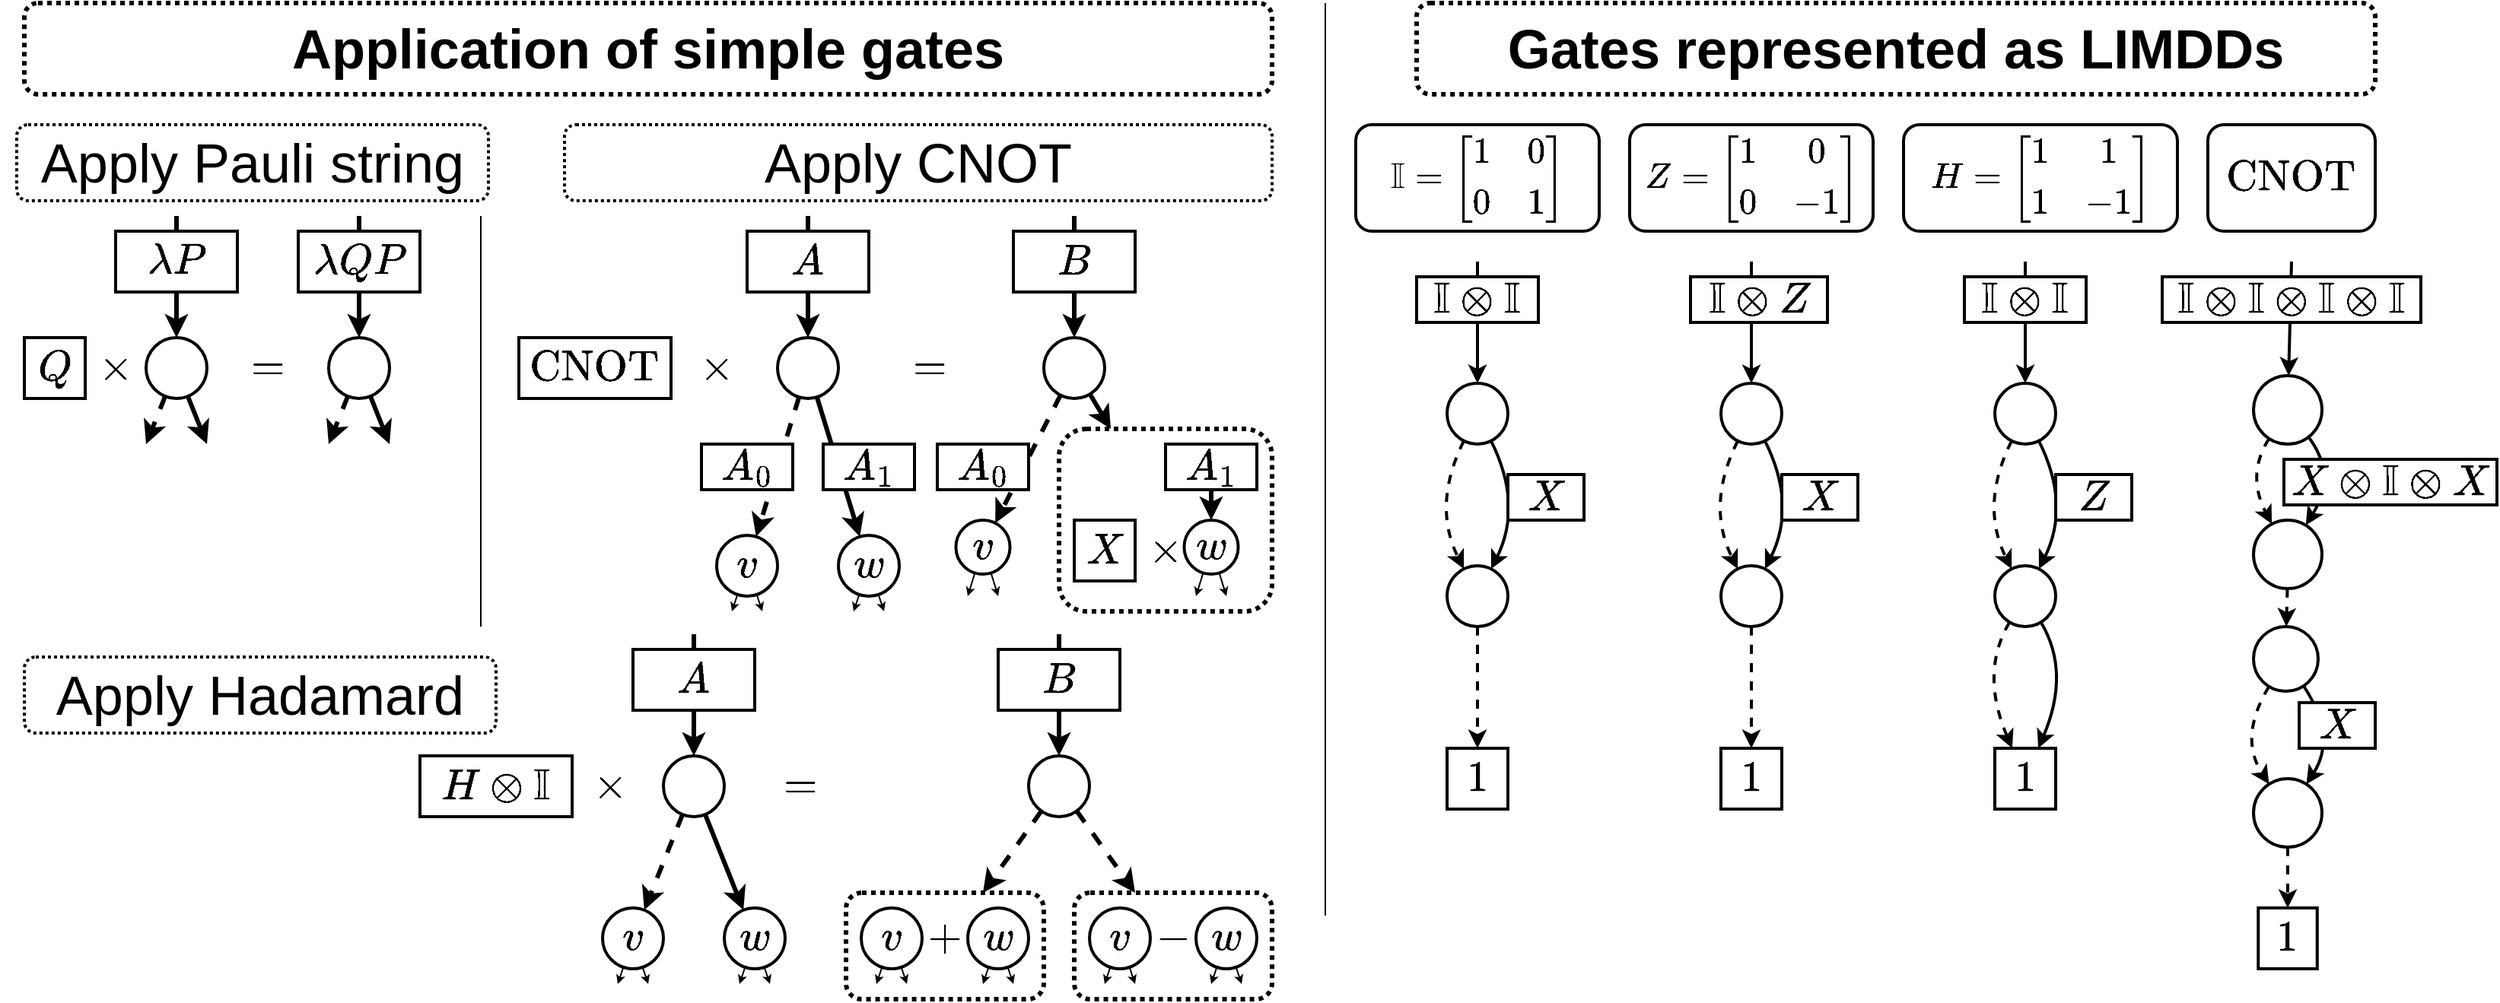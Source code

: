 <mxfile version="19.0.3" type="device"><diagram id="a161JeRFnamg2Ydr4MxZ" name="Page-1"><mxGraphModel dx="3105" dy="1350" grid="1" gridSize="10" guides="1" tooltips="1" connect="1" arrows="1" fold="1" page="1" pageScale="1" pageWidth="850" pageHeight="1100" math="1" shadow="0"><root><mxCell id="0"/><mxCell id="1" parent="0"/><mxCell id="9ino--YzAK_XSMMh9iYA-70" value="" style="rounded=1;whiteSpace=wrap;html=1;fontSize=24;strokeWidth=3;dashed=1;dashPattern=1 1;fillColor=none;" parent="1" vertex="1"><mxGeometry x="-105" y="715" width="130" height="70" as="geometry"/></mxCell><mxCell id="9ino--YzAK_XSMMh9iYA-67" value="" style="rounded=1;whiteSpace=wrap;html=1;fontSize=24;strokeWidth=3;dashed=1;dashPattern=1 1;fillColor=none;" parent="1" vertex="1"><mxGeometry x="-255" y="715" width="130" height="70" as="geometry"/></mxCell><mxCell id="TLW3vpWcBa8AOrVq1zEX-4" style="orthogonalLoop=1;jettySize=auto;html=1;fontSize=24;strokeWidth=2;dashed=1;curved=1;" parent="1" source="TLW3vpWcBa8AOrVq1zEX-1" target="TLW3vpWcBa8AOrVq1zEX-2" edge="1"><mxGeometry relative="1" as="geometry"><Array as="points"><mxPoint x="130" y="460"/></Array></mxGeometry></mxCell><mxCell id="TLW3vpWcBa8AOrVq1zEX-6" style="edgeStyle=none;curved=1;orthogonalLoop=1;jettySize=auto;html=1;fontSize=24;strokeWidth=2;" parent="1" source="TLW3vpWcBa8AOrVq1zEX-1" target="TLW3vpWcBa8AOrVq1zEX-2" edge="1"><mxGeometry relative="1" as="geometry"><Array as="points"><mxPoint x="190" y="460"/></Array></mxGeometry></mxCell><mxCell id="TLW3vpWcBa8AOrVq1zEX-31" style="edgeStyle=none;curved=1;orthogonalLoop=1;jettySize=auto;html=1;fontSize=24;strokeWidth=2;startArrow=classic;startFill=1;endArrow=none;endFill=0;" parent="1" source="TLW3vpWcBa8AOrVq1zEX-1" edge="1"><mxGeometry relative="1" as="geometry"><mxPoint x="160" y="300" as="targetPoint"/></mxGeometry></mxCell><mxCell id="TLW3vpWcBa8AOrVq1zEX-1" value="" style="ellipse;whiteSpace=wrap;html=1;aspect=fixed;strokeWidth=2;" parent="1" vertex="1"><mxGeometry x="140" y="380" width="40" height="40" as="geometry"/></mxCell><mxCell id="TLW3vpWcBa8AOrVq1zEX-5" style="edgeStyle=none;curved=1;orthogonalLoop=1;jettySize=auto;html=1;dashed=1;fontSize=24;strokeWidth=2;" parent="1" source="TLW3vpWcBa8AOrVq1zEX-2" target="TLW3vpWcBa8AOrVq1zEX-3" edge="1"><mxGeometry relative="1" as="geometry"/></mxCell><mxCell id="TLW3vpWcBa8AOrVq1zEX-2" value="" style="ellipse;whiteSpace=wrap;html=1;aspect=fixed;strokeWidth=2;" parent="1" vertex="1"><mxGeometry x="140" y="500" width="40" height="40" as="geometry"/></mxCell><mxCell id="TLW3vpWcBa8AOrVq1zEX-3" value="$$1$$" style="rounded=0;whiteSpace=wrap;html=1;strokeWidth=2;fontSize=24;" parent="1" vertex="1"><mxGeometry x="140" y="620" width="40" height="40" as="geometry"/></mxCell><mxCell id="TLW3vpWcBa8AOrVq1zEX-7" value="$$\mathbb I=\begin{bmatrix}1 &amp;amp; 0 \\ 0 &amp;amp; 1\end{bmatrix}$$" style="rounded=1;whiteSpace=wrap;html=1;fontSize=20;strokeWidth=2;" parent="1" vertex="1"><mxGeometry x="80" y="210" width="160" height="70" as="geometry"/></mxCell><mxCell id="TLW3vpWcBa8AOrVq1zEX-8" style="orthogonalLoop=1;jettySize=auto;html=1;fontSize=24;strokeWidth=2;dashed=1;curved=1;" parent="1" source="TLW3vpWcBa8AOrVq1zEX-10" target="TLW3vpWcBa8AOrVq1zEX-12" edge="1"><mxGeometry relative="1" as="geometry"><Array as="points"><mxPoint x="310" y="460"/></Array></mxGeometry></mxCell><mxCell id="TLW3vpWcBa8AOrVq1zEX-9" style="edgeStyle=none;curved=1;orthogonalLoop=1;jettySize=auto;html=1;fontSize=24;strokeWidth=2;" parent="1" source="TLW3vpWcBa8AOrVq1zEX-10" target="TLW3vpWcBa8AOrVq1zEX-12" edge="1"><mxGeometry relative="1" as="geometry"><Array as="points"><mxPoint x="370" y="460"/></Array></mxGeometry></mxCell><mxCell id="TLW3vpWcBa8AOrVq1zEX-30" style="edgeStyle=none;curved=1;orthogonalLoop=1;jettySize=auto;html=1;fontSize=24;strokeWidth=2;startArrow=classic;startFill=1;endArrow=none;endFill=0;" parent="1" source="TLW3vpWcBa8AOrVq1zEX-10" edge="1"><mxGeometry relative="1" as="geometry"><mxPoint x="340" y="300" as="targetPoint"/></mxGeometry></mxCell><mxCell id="TLW3vpWcBa8AOrVq1zEX-10" value="" style="ellipse;whiteSpace=wrap;html=1;aspect=fixed;strokeWidth=2;" parent="1" vertex="1"><mxGeometry x="320" y="380" width="40" height="40" as="geometry"/></mxCell><mxCell id="TLW3vpWcBa8AOrVq1zEX-11" style="edgeStyle=none;curved=1;orthogonalLoop=1;jettySize=auto;html=1;dashed=1;fontSize=24;strokeWidth=2;" parent="1" source="TLW3vpWcBa8AOrVq1zEX-12" target="TLW3vpWcBa8AOrVq1zEX-13" edge="1"><mxGeometry relative="1" as="geometry"/></mxCell><mxCell id="TLW3vpWcBa8AOrVq1zEX-12" value="" style="ellipse;whiteSpace=wrap;html=1;aspect=fixed;strokeWidth=2;" parent="1" vertex="1"><mxGeometry x="320" y="500" width="40" height="40" as="geometry"/></mxCell><mxCell id="TLW3vpWcBa8AOrVq1zEX-13" value="$$1$$" style="rounded=0;whiteSpace=wrap;html=1;strokeWidth=2;fontSize=24;" parent="1" vertex="1"><mxGeometry x="320" y="620" width="40" height="40" as="geometry"/></mxCell><mxCell id="TLW3vpWcBa8AOrVq1zEX-14" value="$$Z=\begin{bmatrix}1 &amp;amp; 0 \\ 0 &amp;amp; -1\end{bmatrix}$$" style="rounded=1;whiteSpace=wrap;html=1;fontSize=20;strokeWidth=2;" parent="1" vertex="1"><mxGeometry x="260" y="210" width="160" height="70" as="geometry"/></mxCell><mxCell id="TLW3vpWcBa8AOrVq1zEX-22" style="edgeStyle=none;curved=1;orthogonalLoop=1;jettySize=auto;html=1;fontSize=24;strokeWidth=2;dashed=1;" parent="1" source="TLW3vpWcBa8AOrVq1zEX-15" target="TLW3vpWcBa8AOrVq1zEX-16" edge="1"><mxGeometry relative="1" as="geometry"><Array as="points"><mxPoint x="665" y="440"/></Array></mxGeometry></mxCell><mxCell id="TLW3vpWcBa8AOrVq1zEX-28" style="edgeStyle=none;curved=1;orthogonalLoop=1;jettySize=auto;html=1;fontSize=24;strokeWidth=2;" parent="1" source="TLW3vpWcBa8AOrVq1zEX-15" target="TLW3vpWcBa8AOrVq1zEX-16" edge="1"><mxGeometry relative="1" as="geometry"><mxPoint x="729.615" y="483.077" as="targetPoint"/><Array as="points"><mxPoint x="725" y="440"/></Array></mxGeometry></mxCell><mxCell id="TLW3vpWcBa8AOrVq1zEX-29" style="edgeStyle=none;curved=1;orthogonalLoop=1;jettySize=auto;html=1;fontSize=24;strokeWidth=2;startArrow=classic;startFill=1;endArrow=none;endFill=0;" parent="1" source="TLW3vpWcBa8AOrVq1zEX-15" edge="1"><mxGeometry relative="1" as="geometry"><mxPoint x="695" y="300" as="targetPoint"/></mxGeometry></mxCell><mxCell id="TLW3vpWcBa8AOrVq1zEX-15" value="" style="ellipse;whiteSpace=wrap;html=1;aspect=fixed;strokeWidth=2;" parent="1" vertex="1"><mxGeometry x="670" y="375" width="45" height="45" as="geometry"/></mxCell><mxCell id="TLW3vpWcBa8AOrVq1zEX-23" style="edgeStyle=none;curved=1;orthogonalLoop=1;jettySize=auto;html=1;fontSize=24;strokeWidth=2;dashed=1;" parent="1" source="TLW3vpWcBa8AOrVq1zEX-16" target="TLW3vpWcBa8AOrVq1zEX-18" edge="1"><mxGeometry relative="1" as="geometry"/></mxCell><mxCell id="TLW3vpWcBa8AOrVq1zEX-16" value="" style="ellipse;whiteSpace=wrap;html=1;aspect=fixed;strokeWidth=2;" parent="1" vertex="1"><mxGeometry x="670" y="470" width="45" height="45" as="geometry"/></mxCell><mxCell id="TLW3vpWcBa8AOrVq1zEX-24" style="edgeStyle=none;curved=1;orthogonalLoop=1;jettySize=auto;html=1;fontSize=24;strokeWidth=2;" parent="1" source="TLW3vpWcBa8AOrVq1zEX-18" target="TLW3vpWcBa8AOrVq1zEX-20" edge="1"><mxGeometry relative="1" as="geometry"><Array as="points"><mxPoint x="725" y="612.5"/></Array></mxGeometry></mxCell><mxCell id="TLW3vpWcBa8AOrVq1zEX-32" style="edgeStyle=none;curved=1;orthogonalLoop=1;jettySize=auto;html=1;dashed=1;fontSize=24;strokeWidth=2;" parent="1" source="TLW3vpWcBa8AOrVq1zEX-18" target="TLW3vpWcBa8AOrVq1zEX-20" edge="1"><mxGeometry relative="1" as="geometry"><Array as="points"><mxPoint x="660" y="612.5"/></Array></mxGeometry></mxCell><mxCell id="TLW3vpWcBa8AOrVq1zEX-18" value="" style="ellipse;whiteSpace=wrap;html=1;aspect=fixed;strokeWidth=2;" parent="1" vertex="1"><mxGeometry x="670" y="540" width="42.5" height="42.5" as="geometry"/></mxCell><mxCell id="TLW3vpWcBa8AOrVq1zEX-26" style="edgeStyle=none;curved=1;orthogonalLoop=1;jettySize=auto;html=1;fontSize=24;strokeWidth=2;dashed=1;" parent="1" source="TLW3vpWcBa8AOrVq1zEX-20" target="TLW3vpWcBa8AOrVq1zEX-21" edge="1"><mxGeometry relative="1" as="geometry"/></mxCell><mxCell id="TLW3vpWcBa8AOrVq1zEX-20" value="" style="ellipse;whiteSpace=wrap;html=1;aspect=fixed;strokeWidth=2;" parent="1" vertex="1"><mxGeometry x="670" y="640" width="45" height="45" as="geometry"/></mxCell><mxCell id="TLW3vpWcBa8AOrVq1zEX-21" value="$$1$$" style="rounded=0;whiteSpace=wrap;html=1;strokeWidth=2;fontSize=24;" parent="1" vertex="1"><mxGeometry x="673.13" y="725" width="38.75" height="40" as="geometry"/></mxCell><mxCell id="TLW3vpWcBa8AOrVq1zEX-34" style="orthogonalLoop=1;jettySize=auto;html=1;fontSize=24;strokeWidth=2;dashed=1;curved=1;" parent="1" source="TLW3vpWcBa8AOrVq1zEX-37" target="TLW3vpWcBa8AOrVq1zEX-39" edge="1"><mxGeometry relative="1" as="geometry"><Array as="points"><mxPoint x="490" y="460"/></Array></mxGeometry></mxCell><mxCell id="TLW3vpWcBa8AOrVq1zEX-35" style="edgeStyle=none;curved=1;orthogonalLoop=1;jettySize=auto;html=1;fontSize=24;strokeWidth=2;" parent="1" source="TLW3vpWcBa8AOrVq1zEX-37" target="TLW3vpWcBa8AOrVq1zEX-39" edge="1"><mxGeometry relative="1" as="geometry"><Array as="points"><mxPoint x="550" y="460"/></Array></mxGeometry></mxCell><mxCell id="TLW3vpWcBa8AOrVq1zEX-36" style="edgeStyle=none;curved=1;orthogonalLoop=1;jettySize=auto;html=1;fontSize=24;strokeWidth=2;startArrow=classic;startFill=1;endArrow=none;endFill=0;" parent="1" source="TLW3vpWcBa8AOrVq1zEX-37" edge="1"><mxGeometry relative="1" as="geometry"><mxPoint x="520" y="300" as="targetPoint"/></mxGeometry></mxCell><mxCell id="TLW3vpWcBa8AOrVq1zEX-37" value="" style="ellipse;whiteSpace=wrap;html=1;aspect=fixed;strokeWidth=2;" parent="1" vertex="1"><mxGeometry x="500" y="380" width="40" height="40" as="geometry"/></mxCell><mxCell id="TLW3vpWcBa8AOrVq1zEX-38" style="edgeStyle=none;curved=1;orthogonalLoop=1;jettySize=auto;html=1;dashed=1;fontSize=24;strokeWidth=2;" parent="1" source="TLW3vpWcBa8AOrVq1zEX-39" target="TLW3vpWcBa8AOrVq1zEX-40" edge="1"><mxGeometry relative="1" as="geometry"><Array as="points"><mxPoint x="490" y="570"/></Array></mxGeometry></mxCell><mxCell id="TLW3vpWcBa8AOrVq1zEX-42" style="edgeStyle=none;curved=1;orthogonalLoop=1;jettySize=auto;html=1;fontSize=24;strokeWidth=2;" parent="1" source="TLW3vpWcBa8AOrVq1zEX-39" target="TLW3vpWcBa8AOrVq1zEX-40" edge="1"><mxGeometry relative="1" as="geometry"><Array as="points"><mxPoint x="550" y="570"/></Array></mxGeometry></mxCell><mxCell id="TLW3vpWcBa8AOrVq1zEX-39" value="" style="ellipse;whiteSpace=wrap;html=1;aspect=fixed;strokeWidth=2;" parent="1" vertex="1"><mxGeometry x="500" y="500" width="40" height="40" as="geometry"/></mxCell><mxCell id="TLW3vpWcBa8AOrVq1zEX-40" value="$$1$$" style="rounded=0;whiteSpace=wrap;html=1;strokeWidth=2;fontSize=24;" parent="1" vertex="1"><mxGeometry x="500" y="620" width="40" height="40" as="geometry"/></mxCell><mxCell id="TLW3vpWcBa8AOrVq1zEX-41" value="$$H=\begin{bmatrix}1 &amp;amp; 1 \\ 1 &amp;amp; -1\end{bmatrix}$$" style="rounded=1;whiteSpace=wrap;html=1;fontSize=20;strokeWidth=2;" parent="1" vertex="1"><mxGeometry x="440" y="210" width="180" height="70" as="geometry"/></mxCell><mxCell id="TLW3vpWcBa8AOrVq1zEX-43" value="$$Z$$" style="rounded=0;whiteSpace=wrap;html=1;fontSize=24;strokeWidth=2;" parent="1" vertex="1"><mxGeometry x="540" y="440" width="50" height="30" as="geometry"/></mxCell><mxCell id="TLW3vpWcBa8AOrVq1zEX-44" value="$$\mathbb I\otimes Z$$" style="rounded=0;whiteSpace=wrap;html=1;fontSize=24;strokeWidth=2;" parent="1" vertex="1"><mxGeometry x="300" y="310" width="90" height="30" as="geometry"/></mxCell><mxCell id="TLW3vpWcBa8AOrVq1zEX-45" value="$$\mathbb I\otimes \mathbb I$$" style="rounded=0;whiteSpace=wrap;html=1;fontSize=24;strokeWidth=2;" parent="1" vertex="1"><mxGeometry x="480" y="310" width="80" height="30" as="geometry"/></mxCell><mxCell id="TLW3vpWcBa8AOrVq1zEX-46" value="$$X$$" style="rounded=0;whiteSpace=wrap;html=1;fontSize=24;strokeWidth=2;" parent="1" vertex="1"><mxGeometry x="180" y="440" width="50" height="30" as="geometry"/></mxCell><mxCell id="TLW3vpWcBa8AOrVq1zEX-47" value="$$\mathbb I\otimes \mathbb I$$" style="rounded=0;whiteSpace=wrap;html=1;fontSize=24;strokeWidth=2;" parent="1" vertex="1"><mxGeometry x="120" y="310" width="80" height="30" as="geometry"/></mxCell><mxCell id="TLW3vpWcBa8AOrVq1zEX-49" value="$$\text{CNOT}$$" style="rounded=1;whiteSpace=wrap;html=1;fontSize=24;strokeWidth=2;" parent="1" vertex="1"><mxGeometry x="640" y="210" width="110" height="70" as="geometry"/></mxCell><mxCell id="TLW3vpWcBa8AOrVq1zEX-50" value="$$X$$" style="rounded=0;whiteSpace=wrap;html=1;fontSize=24;strokeWidth=2;" parent="1" vertex="1"><mxGeometry x="360" y="440" width="50" height="30" as="geometry"/></mxCell><mxCell id="TLW3vpWcBa8AOrVq1zEX-54" value="$$X\otimes \mathbb I\otimes X$$" style="rounded=0;whiteSpace=wrap;html=1;fontSize=24;strokeWidth=2;" parent="1" vertex="1"><mxGeometry x="690" y="430" width="140" height="30" as="geometry"/></mxCell><mxCell id="TLW3vpWcBa8AOrVq1zEX-52" value="$$X$$" style="rounded=0;whiteSpace=wrap;html=1;fontSize=24;strokeWidth=2;" parent="1" vertex="1"><mxGeometry x="700" y="590" width="50" height="30" as="geometry"/></mxCell><mxCell id="TLW3vpWcBa8AOrVq1zEX-56" value="$$\mathbb I\otimes \mathbb I\otimes\mathbb I\otimes \mathbb I$$" style="rounded=0;whiteSpace=wrap;html=1;fontSize=24;strokeWidth=2;" parent="1" vertex="1"><mxGeometry x="610" y="310" width="170" height="30" as="geometry"/></mxCell><mxCell id="9ino--YzAK_XSMMh9iYA-3" style="rounded=0;orthogonalLoop=1;jettySize=auto;html=1;dashed=1;strokeWidth=3;" parent="1" source="9ino--YzAK_XSMMh9iYA-1" edge="1"><mxGeometry relative="1" as="geometry"><mxPoint x="-715" y="420" as="targetPoint"/></mxGeometry></mxCell><mxCell id="9ino--YzAK_XSMMh9iYA-4" style="edgeStyle=none;rounded=0;orthogonalLoop=1;jettySize=auto;html=1;strokeWidth=3;" parent="1" source="9ino--YzAK_XSMMh9iYA-1" edge="1"><mxGeometry relative="1" as="geometry"><mxPoint x="-675" y="420" as="targetPoint"/></mxGeometry></mxCell><mxCell id="9ino--YzAK_XSMMh9iYA-11" style="edgeStyle=none;rounded=0;orthogonalLoop=1;jettySize=auto;html=1;fontSize=24;strokeWidth=3;startArrow=classic;startFill=1;endArrow=none;endFill=0;" parent="1" source="9ino--YzAK_XSMMh9iYA-1" edge="1"><mxGeometry relative="1" as="geometry"><mxPoint x="-695" y="270" as="targetPoint"/></mxGeometry></mxCell><mxCell id="9ino--YzAK_XSMMh9iYA-1" value="" style="ellipse;whiteSpace=wrap;html=1;aspect=fixed;strokeWidth=2;" parent="1" vertex="1"><mxGeometry x="-715" y="350" width="40" height="40" as="geometry"/></mxCell><mxCell id="9ino--YzAK_XSMMh9iYA-5" style="rounded=0;orthogonalLoop=1;jettySize=auto;html=1;dashed=1;strokeWidth=3;" parent="1" source="9ino--YzAK_XSMMh9iYA-7" edge="1"><mxGeometry relative="1" as="geometry"><mxPoint x="-595" y="420" as="targetPoint"/></mxGeometry></mxCell><mxCell id="9ino--YzAK_XSMMh9iYA-6" style="edgeStyle=none;rounded=0;orthogonalLoop=1;jettySize=auto;html=1;strokeWidth=3;" parent="1" source="9ino--YzAK_XSMMh9iYA-7" edge="1"><mxGeometry relative="1" as="geometry"><mxPoint x="-555" y="420" as="targetPoint"/></mxGeometry></mxCell><mxCell id="9ino--YzAK_XSMMh9iYA-12" style="edgeStyle=none;rounded=0;orthogonalLoop=1;jettySize=auto;html=1;fontSize=24;strokeWidth=3;startArrow=classic;startFill=1;endArrow=none;endFill=0;" parent="1" source="9ino--YzAK_XSMMh9iYA-7" edge="1"><mxGeometry relative="1" as="geometry"><mxPoint x="-575" y="270" as="targetPoint"/></mxGeometry></mxCell><mxCell id="9ino--YzAK_XSMMh9iYA-7" value="" style="ellipse;whiteSpace=wrap;html=1;aspect=fixed;strokeWidth=2;" parent="1" vertex="1"><mxGeometry x="-595" y="350" width="40" height="40" as="geometry"/></mxCell><mxCell id="9ino--YzAK_XSMMh9iYA-9" value="$$=$$" style="text;html=1;strokeColor=none;fillColor=none;align=center;verticalAlign=middle;whiteSpace=wrap;rounded=0;fontSize=24;" parent="1" vertex="1"><mxGeometry x="-665" y="350" width="60" height="40" as="geometry"/></mxCell><mxCell id="9ino--YzAK_XSMMh9iYA-10" value="$$\times$$" style="text;html=1;strokeColor=none;fillColor=none;align=center;verticalAlign=middle;whiteSpace=wrap;rounded=0;fontSize=24;" parent="1" vertex="1"><mxGeometry x="-755" y="350" width="40" height="40" as="geometry"/></mxCell><mxCell id="9ino--YzAK_XSMMh9iYA-13" value="$$\lambda P$$" style="rounded=0;whiteSpace=wrap;html=1;fontSize=24;strokeWidth=2;" parent="1" vertex="1"><mxGeometry x="-735" y="280" width="80" height="40" as="geometry"/></mxCell><mxCell id="9ino--YzAK_XSMMh9iYA-14" value="$$\lambda QP$$" style="rounded=0;whiteSpace=wrap;html=1;fontSize=24;strokeWidth=2;" parent="1" vertex="1"><mxGeometry x="-615" y="280" width="80" height="40" as="geometry"/></mxCell><mxCell id="9ino--YzAK_XSMMh9iYA-15" value="$$Q$$" style="rounded=0;whiteSpace=wrap;html=1;fontSize=24;strokeWidth=2;" parent="1" vertex="1"><mxGeometry x="-795" y="350" width="40" height="40" as="geometry"/></mxCell><mxCell id="9ino--YzAK_XSMMh9iYA-17" value="$$H\otimes\mathbb I$$" style="rounded=0;whiteSpace=wrap;html=1;fontSize=24;strokeWidth=2;" parent="1" vertex="1"><mxGeometry x="-535" y="625" width="100" height="40" as="geometry"/></mxCell><mxCell id="9ino--YzAK_XSMMh9iYA-18" value="$$\times$$" style="text;html=1;strokeColor=none;fillColor=none;align=center;verticalAlign=middle;whiteSpace=wrap;rounded=0;fontSize=24;" parent="1" vertex="1"><mxGeometry x="-435" y="625" width="50" height="40" as="geometry"/></mxCell><mxCell id="9ino--YzAK_XSMMh9iYA-19" style="rounded=0;orthogonalLoop=1;jettySize=auto;html=1;dashed=1;strokeWidth=3;" parent="1" source="9ino--YzAK_XSMMh9iYA-22" target="9ino--YzAK_XSMMh9iYA-61" edge="1"><mxGeometry relative="1" as="geometry"><mxPoint x="-405" y="745" as="targetPoint"/></mxGeometry></mxCell><mxCell id="9ino--YzAK_XSMMh9iYA-20" style="edgeStyle=none;rounded=0;orthogonalLoop=1;jettySize=auto;html=1;strokeWidth=3;" parent="1" source="9ino--YzAK_XSMMh9iYA-22" target="9ino--YzAK_XSMMh9iYA-62" edge="1"><mxGeometry relative="1" as="geometry"><mxPoint x="-325" y="725" as="targetPoint"/></mxGeometry></mxCell><mxCell id="9ino--YzAK_XSMMh9iYA-21" style="edgeStyle=none;rounded=0;orthogonalLoop=1;jettySize=auto;html=1;fontSize=24;strokeWidth=3;startArrow=none;startFill=1;endArrow=none;endFill=0;" parent="1" source="9ino--YzAK_XSMMh9iYA-23" edge="1"><mxGeometry relative="1" as="geometry"><mxPoint x="-355" y="545" as="targetPoint"/></mxGeometry></mxCell><mxCell id="9ino--YzAK_XSMMh9iYA-22" value="" style="ellipse;whiteSpace=wrap;html=1;aspect=fixed;strokeWidth=2;" parent="1" vertex="1"><mxGeometry x="-375" y="625" width="40" height="40" as="geometry"/></mxCell><mxCell id="9ino--YzAK_XSMMh9iYA-24" value="$$=$$" style="text;html=1;strokeColor=none;fillColor=none;align=center;verticalAlign=middle;whiteSpace=wrap;rounded=0;fontSize=24;" parent="1" vertex="1"><mxGeometry x="-315" y="625" width="60" height="40" as="geometry"/></mxCell><mxCell id="9ino--YzAK_XSMMh9iYA-71" style="edgeStyle=none;rounded=0;orthogonalLoop=1;jettySize=auto;html=1;dashed=1;fontSize=24;startArrow=none;startFill=0;endArrow=classic;endFill=1;strokeWidth=3;" parent="1" source="9ino--YzAK_XSMMh9iYA-25" target="9ino--YzAK_XSMMh9iYA-67" edge="1"><mxGeometry relative="1" as="geometry"/></mxCell><mxCell id="9ino--YzAK_XSMMh9iYA-72" style="edgeStyle=none;rounded=0;orthogonalLoop=1;jettySize=auto;html=1;dashed=1;fontSize=24;startArrow=none;startFill=0;endArrow=classic;endFill=1;strokeWidth=3;" parent="1" source="9ino--YzAK_XSMMh9iYA-25" target="9ino--YzAK_XSMMh9iYA-70" edge="1"><mxGeometry relative="1" as="geometry"/></mxCell><mxCell id="9ino--YzAK_XSMMh9iYA-80" style="edgeStyle=none;rounded=0;orthogonalLoop=1;jettySize=auto;html=1;fontSize=24;startArrow=classic;startFill=1;endArrow=none;endFill=0;strokeWidth=3;" parent="1" source="9ino--YzAK_XSMMh9iYA-25" edge="1"><mxGeometry relative="1" as="geometry"><mxPoint x="-115" y="545" as="targetPoint"/></mxGeometry></mxCell><mxCell id="9ino--YzAK_XSMMh9iYA-25" value="" style="ellipse;whiteSpace=wrap;html=1;aspect=fixed;strokeWidth=2;" parent="1" vertex="1"><mxGeometry x="-135" y="625" width="40" height="40" as="geometry"/></mxCell><mxCell id="9ino--YzAK_XSMMh9iYA-27" style="rounded=0;orthogonalLoop=1;jettySize=auto;html=1;dashed=1;strokeWidth=3;" parent="1" source="9ino--YzAK_XSMMh9iYA-30" target="9ino--YzAK_XSMMh9iYA-34" edge="1"><mxGeometry relative="1" as="geometry"><mxPoint x="-310" y="450" as="targetPoint"/></mxGeometry></mxCell><mxCell id="9ino--YzAK_XSMMh9iYA-28" style="edgeStyle=none;rounded=0;orthogonalLoop=1;jettySize=auto;html=1;strokeWidth=3;" parent="1" source="9ino--YzAK_XSMMh9iYA-30" target="9ino--YzAK_XSMMh9iYA-35" edge="1"><mxGeometry relative="1" as="geometry"><mxPoint x="-250" y="450" as="targetPoint"/></mxGeometry></mxCell><mxCell id="9ino--YzAK_XSMMh9iYA-29" style="edgeStyle=none;rounded=0;orthogonalLoop=1;jettySize=auto;html=1;fontSize=24;strokeWidth=3;startArrow=classic;startFill=1;endArrow=none;endFill=0;" parent="1" source="9ino--YzAK_XSMMh9iYA-30" edge="1"><mxGeometry relative="1" as="geometry"><mxPoint x="-280" y="270" as="targetPoint"/></mxGeometry></mxCell><mxCell id="9ino--YzAK_XSMMh9iYA-30" value="" style="ellipse;whiteSpace=wrap;html=1;aspect=fixed;strokeWidth=2;" parent="1" vertex="1"><mxGeometry x="-300" y="350" width="40" height="40" as="geometry"/></mxCell><mxCell id="9ino--YzAK_XSMMh9iYA-31" value="$$A$$" style="rounded=0;whiteSpace=wrap;html=1;fontSize=24;strokeWidth=2;" parent="1" vertex="1"><mxGeometry x="-320" y="280" width="80" height="40" as="geometry"/></mxCell><mxCell id="9ino--YzAK_XSMMh9iYA-32" value="$$\text{CNOT}$$" style="rounded=0;whiteSpace=wrap;html=1;fontSize=24;strokeWidth=2;" parent="1" vertex="1"><mxGeometry x="-470" y="350" width="100" height="40" as="geometry"/></mxCell><mxCell id="9ino--YzAK_XSMMh9iYA-33" value="$$\times$$" style="text;html=1;strokeColor=none;fillColor=none;align=center;verticalAlign=middle;whiteSpace=wrap;rounded=0;fontSize=24;" parent="1" vertex="1"><mxGeometry x="-370" y="350" width="60" height="40" as="geometry"/></mxCell><mxCell id="9ino--YzAK_XSMMh9iYA-107" style="edgeStyle=none;rounded=0;orthogonalLoop=1;jettySize=auto;html=1;fontSize=24;startArrow=none;startFill=0;endArrow=classic;endFill=1;endSize=3;strokeWidth=1;" parent="1" source="9ino--YzAK_XSMMh9iYA-34" edge="1"><mxGeometry relative="1" as="geometry"><mxPoint x="-330" y="530" as="targetPoint"/></mxGeometry></mxCell><mxCell id="9ino--YzAK_XSMMh9iYA-108" style="edgeStyle=none;rounded=0;orthogonalLoop=1;jettySize=auto;html=1;fontSize=24;startArrow=none;startFill=0;endArrow=classic;endFill=1;endSize=3;strokeWidth=1;" parent="1" source="9ino--YzAK_XSMMh9iYA-34" edge="1"><mxGeometry relative="1" as="geometry"><mxPoint x="-310" y="530" as="targetPoint"/></mxGeometry></mxCell><mxCell id="9ino--YzAK_XSMMh9iYA-34" value="$$v$$" style="ellipse;whiteSpace=wrap;html=1;aspect=fixed;strokeWidth=2;fontSize=24;" parent="1" vertex="1"><mxGeometry x="-340" y="480" width="40" height="40" as="geometry"/></mxCell><mxCell id="9ino--YzAK_XSMMh9iYA-109" style="edgeStyle=none;rounded=0;orthogonalLoop=1;jettySize=auto;html=1;fontSize=24;startArrow=none;startFill=0;endArrow=classic;endFill=1;endSize=3;strokeWidth=1;" parent="1" source="9ino--YzAK_XSMMh9iYA-35" edge="1"><mxGeometry relative="1" as="geometry"><mxPoint x="-250" y="530" as="targetPoint"/></mxGeometry></mxCell><mxCell id="9ino--YzAK_XSMMh9iYA-110" style="edgeStyle=none;rounded=0;orthogonalLoop=1;jettySize=auto;html=1;fontSize=24;startArrow=none;startFill=0;endArrow=classic;endFill=1;endSize=3;strokeWidth=1;" parent="1" source="9ino--YzAK_XSMMh9iYA-35" edge="1"><mxGeometry relative="1" as="geometry"><mxPoint x="-230" y="530" as="targetPoint"/></mxGeometry></mxCell><mxCell id="9ino--YzAK_XSMMh9iYA-35" value="$$w$$" style="ellipse;whiteSpace=wrap;html=1;aspect=fixed;strokeWidth=2;fontSize=24;" parent="1" vertex="1"><mxGeometry x="-260" y="480" width="40" height="40" as="geometry"/></mxCell><mxCell id="9ino--YzAK_XSMMh9iYA-36" value="$$=$$" style="text;html=1;strokeColor=none;fillColor=none;align=center;verticalAlign=middle;whiteSpace=wrap;rounded=0;fontSize=24;" parent="1" vertex="1"><mxGeometry x="-230" y="350" width="60" height="40" as="geometry"/></mxCell><mxCell id="9ino--YzAK_XSMMh9iYA-38" style="edgeStyle=none;rounded=0;orthogonalLoop=1;jettySize=auto;html=1;fontSize=24;strokeWidth=3;startArrow=none;startFill=1;endArrow=none;endFill=0;" parent="1" source="9ino--YzAK_XSMMh9iYA-40" edge="1"><mxGeometry relative="1" as="geometry"><mxPoint x="-105" y="270" as="targetPoint"/></mxGeometry></mxCell><mxCell id="9ino--YzAK_XSMMh9iYA-49" style="edgeStyle=none;orthogonalLoop=1;jettySize=auto;html=1;fontSize=24;startArrow=none;startFill=0;endArrow=classic;endFill=1;strokeWidth=3;dashed=1;curved=1;" parent="1" source="9ino--YzAK_XSMMh9iYA-39" target="9ino--YzAK_XSMMh9iYA-79" edge="1"><mxGeometry relative="1" as="geometry"><mxPoint x="-183.333" y="410" as="targetPoint"/></mxGeometry></mxCell><mxCell id="9ino--YzAK_XSMMh9iYA-56" style="edgeStyle=none;orthogonalLoop=1;jettySize=auto;html=1;fontSize=24;startArrow=none;startFill=0;endArrow=classic;endFill=1;strokeWidth=3;curved=1;" parent="1" source="9ino--YzAK_XSMMh9iYA-39" target="9ino--YzAK_XSMMh9iYA-51" edge="1"><mxGeometry relative="1" as="geometry"/></mxCell><mxCell id="9ino--YzAK_XSMMh9iYA-39" value="" style="ellipse;whiteSpace=wrap;html=1;aspect=fixed;strokeWidth=2;" parent="1" vertex="1"><mxGeometry x="-125" y="350" width="40" height="40" as="geometry"/></mxCell><mxCell id="9ino--YzAK_XSMMh9iYA-51" value="" style="rounded=1;whiteSpace=wrap;html=1;fontSize=24;strokeWidth=3;dashed=1;dashPattern=1 1;fillColor=none;" parent="1" vertex="1"><mxGeometry x="-115" y="410" width="140" height="120" as="geometry"/></mxCell><mxCell id="9ino--YzAK_XSMMh9iYA-57" style="edgeStyle=none;rounded=0;orthogonalLoop=1;jettySize=auto;html=1;dashed=1;fontSize=24;startArrow=classic;startFill=1;endArrow=none;endFill=0;strokeWidth=3;" parent="1" source="9ino--YzAK_XSMMh9iYA-60" edge="1"><mxGeometry relative="1" as="geometry"><mxPoint x="-5" y="460" as="sourcePoint"/><mxPoint x="-15" y="450" as="targetPoint"/></mxGeometry></mxCell><mxCell id="9ino--YzAK_XSMMh9iYA-53" value="$$X$$" style="rounded=0;whiteSpace=wrap;html=1;fontSize=24;strokeWidth=2;" parent="1" vertex="1"><mxGeometry x="-105" y="470" width="40" height="40" as="geometry"/></mxCell><mxCell id="9ino--YzAK_XSMMh9iYA-54" value="$$\times$$" style="text;html=1;strokeColor=none;fillColor=none;align=center;verticalAlign=middle;whiteSpace=wrap;rounded=0;fontSize=24;" parent="1" vertex="1"><mxGeometry x="-65" y="470" width="40" height="40" as="geometry"/></mxCell><mxCell id="9ino--YzAK_XSMMh9iYA-58" value="$$A_1$$" style="rounded=0;whiteSpace=wrap;html=1;fontSize=24;strokeWidth=2;" parent="1" vertex="1"><mxGeometry x="-270" y="420" width="60" height="30" as="geometry"/></mxCell><mxCell id="9ino--YzAK_XSMMh9iYA-59" value="$$A_1$$" style="rounded=0;whiteSpace=wrap;html=1;fontSize=24;strokeWidth=2;" parent="1" vertex="1"><mxGeometry x="-45" y="420" width="60" height="30" as="geometry"/></mxCell><mxCell id="9ino--YzAK_XSMMh9iYA-92" style="edgeStyle=none;rounded=0;orthogonalLoop=1;jettySize=auto;html=1;fontSize=24;startArrow=none;startFill=0;endArrow=classic;endFill=1;endSize=3;strokeWidth=1;" parent="1" source="9ino--YzAK_XSMMh9iYA-60" edge="1"><mxGeometry relative="1" as="geometry"><mxPoint x="-25" y="520" as="targetPoint"/></mxGeometry></mxCell><mxCell id="9ino--YzAK_XSMMh9iYA-93" style="edgeStyle=none;rounded=0;orthogonalLoop=1;jettySize=auto;html=1;fontSize=24;startArrow=none;startFill=0;endArrow=classic;endFill=1;endSize=3;strokeWidth=1;" parent="1" source="9ino--YzAK_XSMMh9iYA-60" edge="1"><mxGeometry relative="1" as="geometry"><mxPoint x="-5" y="520" as="targetPoint"/></mxGeometry></mxCell><mxCell id="9ino--YzAK_XSMMh9iYA-60" value="$$w$$" style="ellipse;whiteSpace=wrap;html=1;aspect=fixed;strokeWidth=2;fontSize=24;" parent="1" vertex="1"><mxGeometry x="-32.78" y="470" width="35.56" height="35.56" as="geometry"/></mxCell><mxCell id="9ino--YzAK_XSMMh9iYA-94" style="edgeStyle=none;rounded=0;orthogonalLoop=1;jettySize=auto;html=1;fontSize=24;startArrow=none;startFill=0;endArrow=classic;endFill=1;endSize=3;strokeWidth=1;" parent="1" source="9ino--YzAK_XSMMh9iYA-61" edge="1"><mxGeometry relative="1" as="geometry"><mxPoint x="-405" y="775" as="targetPoint"/></mxGeometry></mxCell><mxCell id="9ino--YzAK_XSMMh9iYA-95" style="edgeStyle=none;rounded=0;orthogonalLoop=1;jettySize=auto;html=1;fontSize=24;startArrow=none;startFill=0;endArrow=classic;endFill=1;endSize=3;strokeWidth=1;" parent="1" source="9ino--YzAK_XSMMh9iYA-61" edge="1"><mxGeometry relative="1" as="geometry"><mxPoint x="-385" y="775" as="targetPoint"/></mxGeometry></mxCell><mxCell id="9ino--YzAK_XSMMh9iYA-61" value="$$v$$" style="ellipse;whiteSpace=wrap;html=1;aspect=fixed;strokeWidth=2;fontSize=24;" parent="1" vertex="1"><mxGeometry x="-415" y="725" width="40" height="40" as="geometry"/></mxCell><mxCell id="9ino--YzAK_XSMMh9iYA-96" style="edgeStyle=none;rounded=0;orthogonalLoop=1;jettySize=auto;html=1;fontSize=24;startArrow=none;startFill=0;endArrow=classic;endFill=1;endSize=3;strokeWidth=1;" parent="1" source="9ino--YzAK_XSMMh9iYA-62" edge="1"><mxGeometry relative="1" as="geometry"><mxPoint x="-325" y="775" as="targetPoint"/></mxGeometry></mxCell><mxCell id="9ino--YzAK_XSMMh9iYA-97" style="edgeStyle=none;rounded=0;orthogonalLoop=1;jettySize=auto;html=1;fontSize=24;startArrow=none;startFill=0;endArrow=classic;endFill=1;endSize=3;strokeWidth=1;" parent="1" source="9ino--YzAK_XSMMh9iYA-62" edge="1"><mxGeometry relative="1" as="geometry"><mxPoint x="-305" y="775" as="targetPoint"/></mxGeometry></mxCell><mxCell id="9ino--YzAK_XSMMh9iYA-62" value="$$w$$" style="ellipse;whiteSpace=wrap;html=1;aspect=fixed;strokeWidth=2;fontSize=24;" parent="1" vertex="1"><mxGeometry x="-335" y="725" width="40" height="40" as="geometry"/></mxCell><mxCell id="9ino--YzAK_XSMMh9iYA-98" style="edgeStyle=none;rounded=0;orthogonalLoop=1;jettySize=auto;html=1;fontSize=24;startArrow=none;startFill=0;endArrow=classic;endFill=1;endSize=3;strokeWidth=1;" parent="1" source="9ino--YzAK_XSMMh9iYA-63" edge="1"><mxGeometry relative="1" as="geometry"><mxPoint x="-235" y="775" as="targetPoint"/></mxGeometry></mxCell><mxCell id="9ino--YzAK_XSMMh9iYA-99" style="edgeStyle=none;rounded=0;orthogonalLoop=1;jettySize=auto;html=1;fontSize=24;startArrow=none;startFill=0;endArrow=classic;endFill=1;endSize=3;strokeWidth=1;" parent="1" source="9ino--YzAK_XSMMh9iYA-63" edge="1"><mxGeometry relative="1" as="geometry"><mxPoint x="-215" y="775" as="targetPoint"/></mxGeometry></mxCell><mxCell id="9ino--YzAK_XSMMh9iYA-63" value="$$v$$" style="ellipse;whiteSpace=wrap;html=1;aspect=fixed;strokeWidth=2;fontSize=24;" parent="1" vertex="1"><mxGeometry x="-245" y="725" width="40" height="40" as="geometry"/></mxCell><mxCell id="9ino--YzAK_XSMMh9iYA-100" style="edgeStyle=none;rounded=0;orthogonalLoop=1;jettySize=auto;html=1;fontSize=24;startArrow=none;startFill=0;endArrow=classic;endFill=1;endSize=3;strokeWidth=1;" parent="1" source="9ino--YzAK_XSMMh9iYA-64" edge="1"><mxGeometry relative="1" as="geometry"><mxPoint x="-165" y="775" as="targetPoint"/></mxGeometry></mxCell><mxCell id="9ino--YzAK_XSMMh9iYA-101" style="edgeStyle=none;rounded=0;orthogonalLoop=1;jettySize=auto;html=1;fontSize=24;startArrow=none;startFill=0;endArrow=classic;endFill=1;endSize=3;strokeWidth=1;" parent="1" source="9ino--YzAK_XSMMh9iYA-64" edge="1"><mxGeometry relative="1" as="geometry"><mxPoint x="-145" y="775" as="targetPoint"/></mxGeometry></mxCell><mxCell id="9ino--YzAK_XSMMh9iYA-64" value="$$w$$" style="ellipse;whiteSpace=wrap;html=1;aspect=fixed;strokeWidth=2;fontSize=24;" parent="1" vertex="1"><mxGeometry x="-175" y="725" width="40" height="40" as="geometry"/></mxCell><mxCell id="9ino--YzAK_XSMMh9iYA-103" style="edgeStyle=none;rounded=0;orthogonalLoop=1;jettySize=auto;html=1;fontSize=24;startArrow=none;startFill=0;endArrow=classic;endFill=1;endSize=3;strokeWidth=1;" parent="1" source="9ino--YzAK_XSMMh9iYA-65" edge="1"><mxGeometry relative="1" as="geometry"><mxPoint x="-85" y="775" as="targetPoint"/></mxGeometry></mxCell><mxCell id="9ino--YzAK_XSMMh9iYA-104" style="edgeStyle=none;rounded=0;orthogonalLoop=1;jettySize=auto;html=1;fontSize=24;startArrow=none;startFill=0;endArrow=classic;endFill=1;endSize=3;strokeWidth=1;" parent="1" source="9ino--YzAK_XSMMh9iYA-65" edge="1"><mxGeometry relative="1" as="geometry"><mxPoint x="-65" y="775" as="targetPoint"/></mxGeometry></mxCell><mxCell id="9ino--YzAK_XSMMh9iYA-65" value="$$v$$" style="ellipse;whiteSpace=wrap;html=1;aspect=fixed;strokeWidth=2;fontSize=24;" parent="1" vertex="1"><mxGeometry x="-95" y="725" width="40" height="40" as="geometry"/></mxCell><mxCell id="9ino--YzAK_XSMMh9iYA-105" style="edgeStyle=none;rounded=0;orthogonalLoop=1;jettySize=auto;html=1;fontSize=24;startArrow=none;startFill=0;endArrow=classic;endFill=1;endSize=3;strokeWidth=1;" parent="1" source="9ino--YzAK_XSMMh9iYA-66" edge="1"><mxGeometry relative="1" as="geometry"><mxPoint x="-15" y="775" as="targetPoint"/></mxGeometry></mxCell><mxCell id="9ino--YzAK_XSMMh9iYA-106" style="edgeStyle=none;rounded=0;orthogonalLoop=1;jettySize=auto;html=1;fontSize=24;startArrow=none;startFill=0;endArrow=classic;endFill=1;endSize=3;strokeWidth=1;" parent="1" source="9ino--YzAK_XSMMh9iYA-66" edge="1"><mxGeometry relative="1" as="geometry"><mxPoint x="5" y="775" as="targetPoint"/></mxGeometry></mxCell><mxCell id="9ino--YzAK_XSMMh9iYA-66" value="$$w$$" style="ellipse;whiteSpace=wrap;html=1;aspect=fixed;strokeWidth=2;fontSize=24;" parent="1" vertex="1"><mxGeometry x="-25" y="725" width="40" height="40" as="geometry"/></mxCell><mxCell id="9ino--YzAK_XSMMh9iYA-68" value="$$+$$" style="text;html=1;strokeColor=none;fillColor=none;align=center;verticalAlign=middle;whiteSpace=wrap;rounded=0;fontSize=24;" parent="1" vertex="1"><mxGeometry x="-205" y="725" width="30" height="40" as="geometry"/></mxCell><mxCell id="9ino--YzAK_XSMMh9iYA-69" value="$$-$$" style="text;html=1;strokeColor=none;fillColor=none;align=center;verticalAlign=middle;whiteSpace=wrap;rounded=0;fontSize=24;" parent="1" vertex="1"><mxGeometry x="-55" y="725" width="30" height="40" as="geometry"/></mxCell><mxCell id="9ino--YzAK_XSMMh9iYA-73" value="$$A_0$$" style="rounded=0;whiteSpace=wrap;html=1;fontSize=24;strokeWidth=2;" parent="1" vertex="1"><mxGeometry x="-350" y="420" width="60" height="30" as="geometry"/></mxCell><mxCell id="9ino--YzAK_XSMMh9iYA-78" value="$$A_0$$" style="rounded=0;whiteSpace=wrap;html=1;fontSize=24;strokeWidth=2;" parent="1" vertex="1"><mxGeometry x="-195" y="420" width="60" height="30" as="geometry"/></mxCell><mxCell id="9ino--YzAK_XSMMh9iYA-90" style="edgeStyle=none;rounded=0;orthogonalLoop=1;jettySize=auto;html=1;fontSize=24;startArrow=none;startFill=0;endArrow=classic;endFill=1;strokeWidth=1;endSize=3;" parent="1" source="9ino--YzAK_XSMMh9iYA-79" edge="1"><mxGeometry relative="1" as="geometry"><mxPoint x="-175" y="520" as="targetPoint"/></mxGeometry></mxCell><mxCell id="9ino--YzAK_XSMMh9iYA-91" style="edgeStyle=none;rounded=0;orthogonalLoop=1;jettySize=auto;html=1;fontSize=24;startArrow=none;startFill=0;endArrow=classic;endFill=1;strokeWidth=1;endSize=3;" parent="1" source="9ino--YzAK_XSMMh9iYA-79" edge="1"><mxGeometry relative="1" as="geometry"><mxPoint x="-155" y="520" as="targetPoint"/></mxGeometry></mxCell><mxCell id="9ino--YzAK_XSMMh9iYA-79" value="$$v$$" style="ellipse;whiteSpace=wrap;html=1;aspect=fixed;strokeWidth=2;fontSize=24;" parent="1" vertex="1"><mxGeometry x="-182.78" y="470" width="35.56" height="35.56" as="geometry"/></mxCell><mxCell id="9ino--YzAK_XSMMh9iYA-81" value="$$B$$" style="rounded=0;whiteSpace=wrap;html=1;fontSize=24;strokeWidth=2;" parent="1" vertex="1"><mxGeometry x="-155" y="555" width="80" height="40" as="geometry"/></mxCell><mxCell id="9ino--YzAK_XSMMh9iYA-23" value="$$A$$" style="rounded=0;whiteSpace=wrap;html=1;fontSize=24;strokeWidth=2;" parent="1" vertex="1"><mxGeometry x="-395" y="555" width="80" height="40" as="geometry"/></mxCell><mxCell id="9ino--YzAK_XSMMh9iYA-82" value="" style="edgeStyle=none;rounded=0;orthogonalLoop=1;jettySize=auto;html=1;fontSize=24;strokeWidth=3;startArrow=classic;startFill=1;endArrow=none;endFill=0;" parent="1" source="9ino--YzAK_XSMMh9iYA-22" target="9ino--YzAK_XSMMh9iYA-23" edge="1"><mxGeometry relative="1" as="geometry"><mxPoint x="-355" y="525" as="targetPoint"/><mxPoint x="-355" y="615" as="sourcePoint"/></mxGeometry></mxCell><mxCell id="9ino--YzAK_XSMMh9iYA-83" value="" style="endArrow=none;html=1;strokeWidth=1;fontSize=24;" parent="1" edge="1"><mxGeometry width="50" height="50" relative="1" as="geometry"><mxPoint x="60" y="730" as="sourcePoint"/><mxPoint x="60" y="130" as="targetPoint"/></mxGeometry></mxCell><mxCell id="9ino--YzAK_XSMMh9iYA-84" value="" style="endArrow=none;html=1;strokeWidth=1;fontSize=24;" parent="1" edge="1"><mxGeometry width="50" height="50" relative="1" as="geometry"><mxPoint x="-495" y="540" as="sourcePoint"/><mxPoint x="-495" y="270" as="targetPoint"/></mxGeometry></mxCell><mxCell id="9ino--YzAK_XSMMh9iYA-40" value="$$B$$" style="rounded=0;whiteSpace=wrap;html=1;fontSize=24;strokeWidth=2;" parent="1" vertex="1"><mxGeometry x="-145" y="280" width="80" height="40" as="geometry"/></mxCell><mxCell id="9ino--YzAK_XSMMh9iYA-113" value="" style="edgeStyle=none;rounded=0;orthogonalLoop=1;jettySize=auto;html=1;fontSize=24;strokeWidth=3;startArrow=classic;startFill=1;endArrow=none;endFill=0;" parent="1" source="9ino--YzAK_XSMMh9iYA-39" target="9ino--YzAK_XSMMh9iYA-40" edge="1"><mxGeometry relative="1" as="geometry"><mxPoint x="-105" y="270" as="targetPoint"/><mxPoint x="-105" y="350.0" as="sourcePoint"/></mxGeometry></mxCell><mxCell id="9ino--YzAK_XSMMh9iYA-114" value="Application of simple gates" style="rounded=1;whiteSpace=wrap;html=1;dashed=1;dashPattern=1 1;fontSize=36;strokeWidth=3;fillColor=none;fontStyle=1" parent="1" vertex="1"><mxGeometry x="-795" y="130" width="820" height="60" as="geometry"/></mxCell><mxCell id="9ino--YzAK_XSMMh9iYA-115" value="Gates represented as LIMDDs" style="rounded=1;whiteSpace=wrap;html=1;dashed=1;dashPattern=1 1;fontSize=36;strokeWidth=3;fillColor=none;fontStyle=1" parent="1" vertex="1"><mxGeometry x="120" y="130" width="630" height="60" as="geometry"/></mxCell><mxCell id="On9p_DFiK8axQvYzkffc-3" value="Apply CNOT" style="rounded=1;whiteSpace=wrap;html=1;dashed=1;dashPattern=1 1;fontSize=36;strokeWidth=2;fillColor=none;fontStyle=0" parent="1" vertex="1"><mxGeometry x="-440" y="210" width="465" height="50" as="geometry"/></mxCell><mxCell id="On9p_DFiK8axQvYzkffc-4" value="Apply Pauli string" style="rounded=1;whiteSpace=wrap;html=1;dashed=1;dashPattern=1 1;fontSize=36;strokeWidth=2;fillColor=none;fontStyle=0" parent="1" vertex="1"><mxGeometry x="-800" y="210" width="310" height="50" as="geometry"/></mxCell><mxCell id="On9p_DFiK8axQvYzkffc-5" value="Apply Hadamard" style="rounded=1;whiteSpace=wrap;html=1;dashed=1;dashPattern=1 1;fontSize=36;strokeWidth=2;fillColor=none;fontStyle=0" parent="1" vertex="1"><mxGeometry x="-795" y="560" width="310" height="50" as="geometry"/></mxCell></root></mxGraphModel></diagram></mxfile>